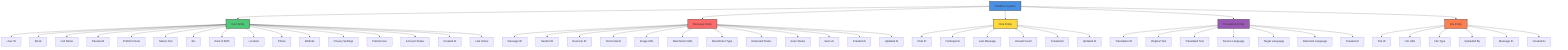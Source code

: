 graph TD
    A[ChatRizz System] --> B[User Entity]
    A --> C[Message Entity]
    A --> D[Chat Entity]
    A --> E[Translation Entity]
    A --> F[File Entity]
    
    B --> B1[User ID]
    B --> B2[Email]
    B --> B3[Full Name]
    B --> B4[Password]
    B --> B5[Profile Picture]
    B --> B6[Status Text]
    B --> B7[Bio]
    B --> B8[Date of Birth]
    B --> B9[Location]
    B --> B10[Phone]
    B --> B11[Website]
    B --> B12[Privacy Settings]
    B --> B13[Preferences]
    B --> B14[Account Status]
    B --> B15[Created At]
    B --> B16[Last Active]
    
    C --> C1[Message ID]
    C --> C2[Sender ID]
    C --> C3[Receiver ID]
    C --> C4[Text Content]
    C --> C5[Image URL]
    C --> C6[Attachment URL]
    C --> C7[Attachment Type]
    C --> C8[Delivered Status]
    C --> C9[Seen Status]
    C --> C10[Seen At]
    C --> C11[Created At]
    C --> C12[Updated At]
    
    D --> D1[Chat ID]
    D --> D2[Participants]
    D --> D3[Last Message]
    D --> D4[Unread Count]
    D --> D5[Created At]
    D --> D6[Updated At]
    
    E --> E1[Translation ID]
    E --> E2[Original Text]
    E --> E3[Translated Text]
    E --> E4[Source Language]
    E --> E5[Target Language]
    E --> E6[Detected Language]
    E --> E7[Created At]
    
    F --> F1[File ID]
    F --> F2[File URL]
    F --> F3[File Type]
    F --> F4[Uploaded By]
    F --> F5[Message ID]
    F --> F6[Created At]
    
    style A fill:#4A90E2,stroke:#333,stroke-width:2px
    style B fill:#50C878,stroke:#333,stroke-width:2px
    style C fill:#FF6B6B,stroke:#333,stroke-width:2px
    style D fill:#FFD93D,stroke:#333,stroke-width:2px
    style E fill:#9B59B6,stroke:#333,stroke-width:2px
    style F fill:#FF7F50,stroke:#333,stroke-width:2px